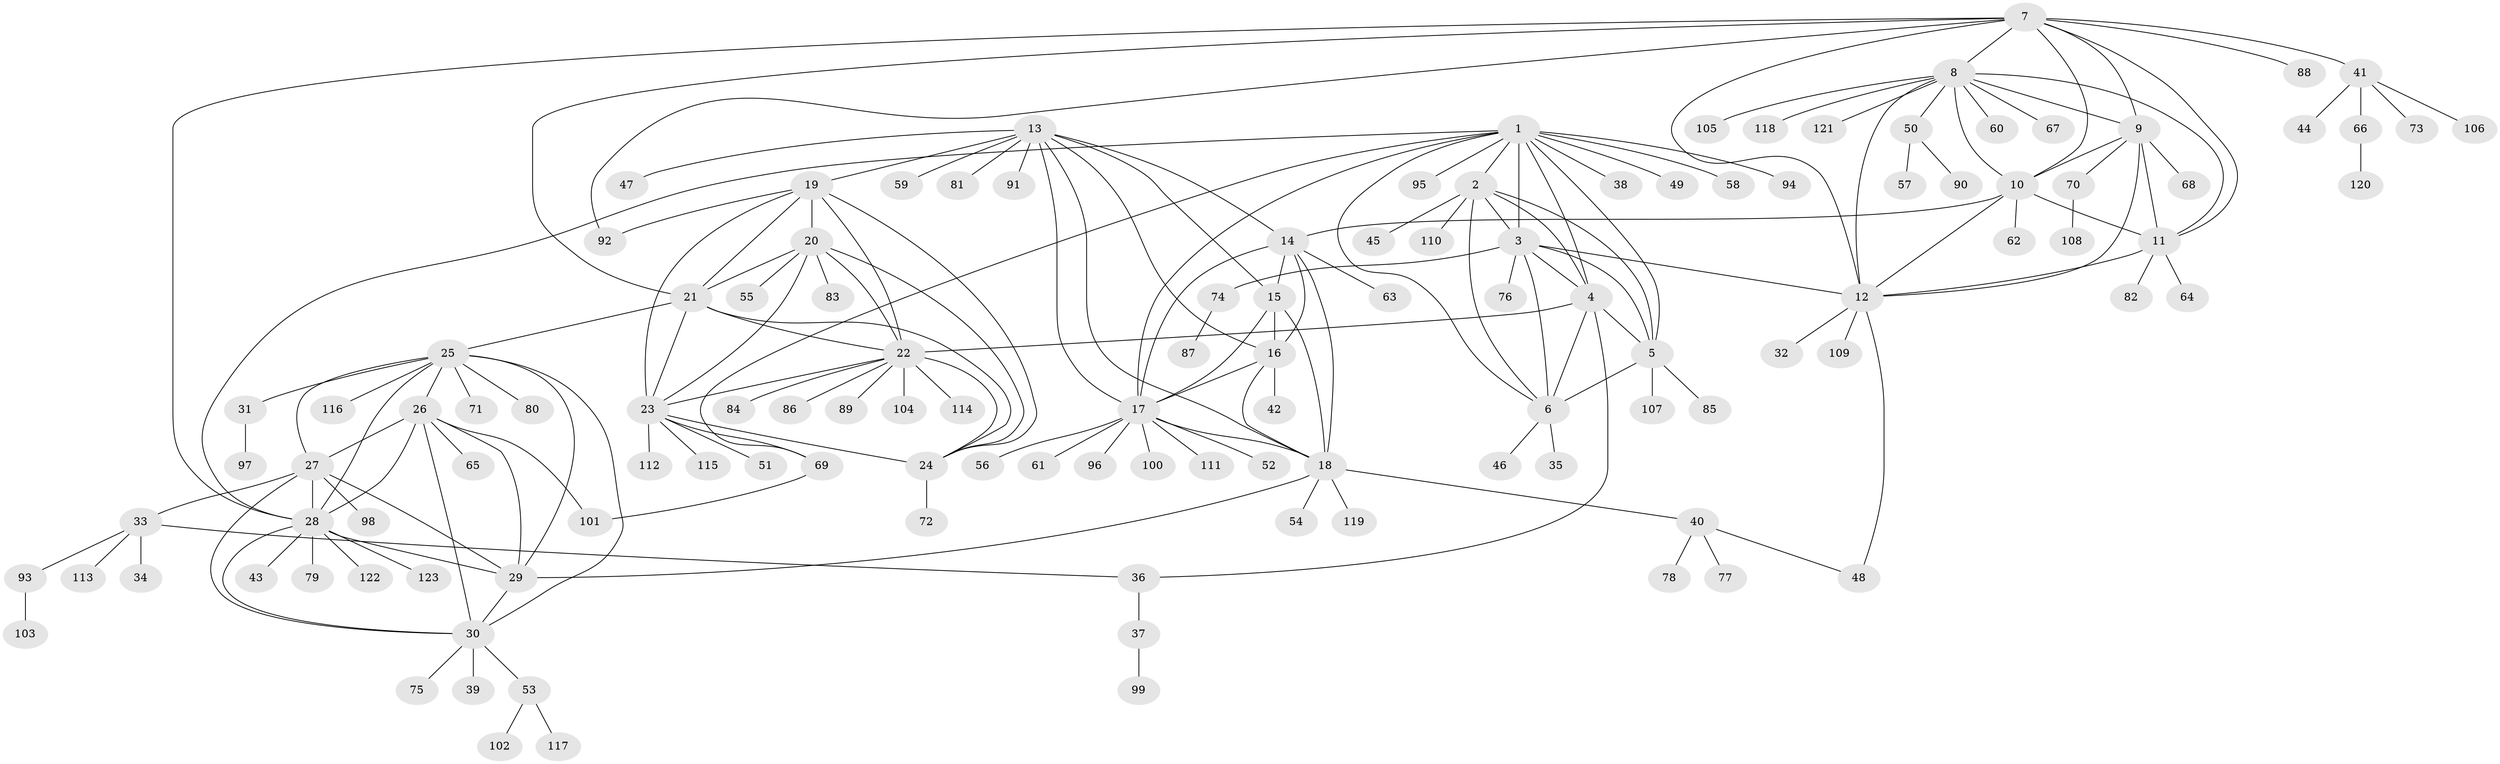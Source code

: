 // coarse degree distribution, {12: 0.010416666666666666, 6: 0.052083333333333336, 7: 0.03125, 9: 0.020833333333333332, 14: 0.010416666666666666, 5: 0.041666666666666664, 8: 0.041666666666666664, 10: 0.020833333333333332, 4: 0.020833333333333332, 1: 0.6770833333333334, 3: 0.020833333333333332, 2: 0.052083333333333336}
// Generated by graph-tools (version 1.1) at 2025/52/02/27/25 19:52:14]
// undirected, 123 vertices, 183 edges
graph export_dot {
graph [start="1"]
  node [color=gray90,style=filled];
  1;
  2;
  3;
  4;
  5;
  6;
  7;
  8;
  9;
  10;
  11;
  12;
  13;
  14;
  15;
  16;
  17;
  18;
  19;
  20;
  21;
  22;
  23;
  24;
  25;
  26;
  27;
  28;
  29;
  30;
  31;
  32;
  33;
  34;
  35;
  36;
  37;
  38;
  39;
  40;
  41;
  42;
  43;
  44;
  45;
  46;
  47;
  48;
  49;
  50;
  51;
  52;
  53;
  54;
  55;
  56;
  57;
  58;
  59;
  60;
  61;
  62;
  63;
  64;
  65;
  66;
  67;
  68;
  69;
  70;
  71;
  72;
  73;
  74;
  75;
  76;
  77;
  78;
  79;
  80;
  81;
  82;
  83;
  84;
  85;
  86;
  87;
  88;
  89;
  90;
  91;
  92;
  93;
  94;
  95;
  96;
  97;
  98;
  99;
  100;
  101;
  102;
  103;
  104;
  105;
  106;
  107;
  108;
  109;
  110;
  111;
  112;
  113;
  114;
  115;
  116;
  117;
  118;
  119;
  120;
  121;
  122;
  123;
  1 -- 2;
  1 -- 3;
  1 -- 4;
  1 -- 5;
  1 -- 6;
  1 -- 17;
  1 -- 28;
  1 -- 38;
  1 -- 49;
  1 -- 58;
  1 -- 69;
  1 -- 94;
  1 -- 95;
  2 -- 3;
  2 -- 4;
  2 -- 5;
  2 -- 6;
  2 -- 45;
  2 -- 110;
  3 -- 4;
  3 -- 5;
  3 -- 6;
  3 -- 12;
  3 -- 74;
  3 -- 76;
  4 -- 5;
  4 -- 6;
  4 -- 22;
  4 -- 36;
  5 -- 6;
  5 -- 85;
  5 -- 107;
  6 -- 35;
  6 -- 46;
  7 -- 8;
  7 -- 9;
  7 -- 10;
  7 -- 11;
  7 -- 12;
  7 -- 21;
  7 -- 28;
  7 -- 41;
  7 -- 88;
  7 -- 92;
  8 -- 9;
  8 -- 10;
  8 -- 11;
  8 -- 12;
  8 -- 50;
  8 -- 60;
  8 -- 67;
  8 -- 105;
  8 -- 118;
  8 -- 121;
  9 -- 10;
  9 -- 11;
  9 -- 12;
  9 -- 68;
  9 -- 70;
  10 -- 11;
  10 -- 12;
  10 -- 14;
  10 -- 62;
  11 -- 12;
  11 -- 64;
  11 -- 82;
  12 -- 32;
  12 -- 48;
  12 -- 109;
  13 -- 14;
  13 -- 15;
  13 -- 16;
  13 -- 17;
  13 -- 18;
  13 -- 19;
  13 -- 47;
  13 -- 59;
  13 -- 81;
  13 -- 91;
  14 -- 15;
  14 -- 16;
  14 -- 17;
  14 -- 18;
  14 -- 63;
  15 -- 16;
  15 -- 17;
  15 -- 18;
  16 -- 17;
  16 -- 18;
  16 -- 42;
  17 -- 18;
  17 -- 52;
  17 -- 56;
  17 -- 61;
  17 -- 96;
  17 -- 100;
  17 -- 111;
  18 -- 29;
  18 -- 40;
  18 -- 54;
  18 -- 119;
  19 -- 20;
  19 -- 21;
  19 -- 22;
  19 -- 23;
  19 -- 24;
  19 -- 92;
  20 -- 21;
  20 -- 22;
  20 -- 23;
  20 -- 24;
  20 -- 55;
  20 -- 83;
  21 -- 22;
  21 -- 23;
  21 -- 24;
  21 -- 25;
  22 -- 23;
  22 -- 24;
  22 -- 84;
  22 -- 86;
  22 -- 89;
  22 -- 104;
  22 -- 114;
  23 -- 24;
  23 -- 51;
  23 -- 69;
  23 -- 112;
  23 -- 115;
  24 -- 72;
  25 -- 26;
  25 -- 27;
  25 -- 28;
  25 -- 29;
  25 -- 30;
  25 -- 31;
  25 -- 71;
  25 -- 80;
  25 -- 116;
  26 -- 27;
  26 -- 28;
  26 -- 29;
  26 -- 30;
  26 -- 65;
  26 -- 101;
  27 -- 28;
  27 -- 29;
  27 -- 30;
  27 -- 33;
  27 -- 98;
  28 -- 29;
  28 -- 30;
  28 -- 43;
  28 -- 79;
  28 -- 122;
  28 -- 123;
  29 -- 30;
  30 -- 39;
  30 -- 53;
  30 -- 75;
  31 -- 97;
  33 -- 34;
  33 -- 36;
  33 -- 93;
  33 -- 113;
  36 -- 37;
  37 -- 99;
  40 -- 48;
  40 -- 77;
  40 -- 78;
  41 -- 44;
  41 -- 66;
  41 -- 73;
  41 -- 106;
  50 -- 57;
  50 -- 90;
  53 -- 102;
  53 -- 117;
  66 -- 120;
  69 -- 101;
  70 -- 108;
  74 -- 87;
  93 -- 103;
}
